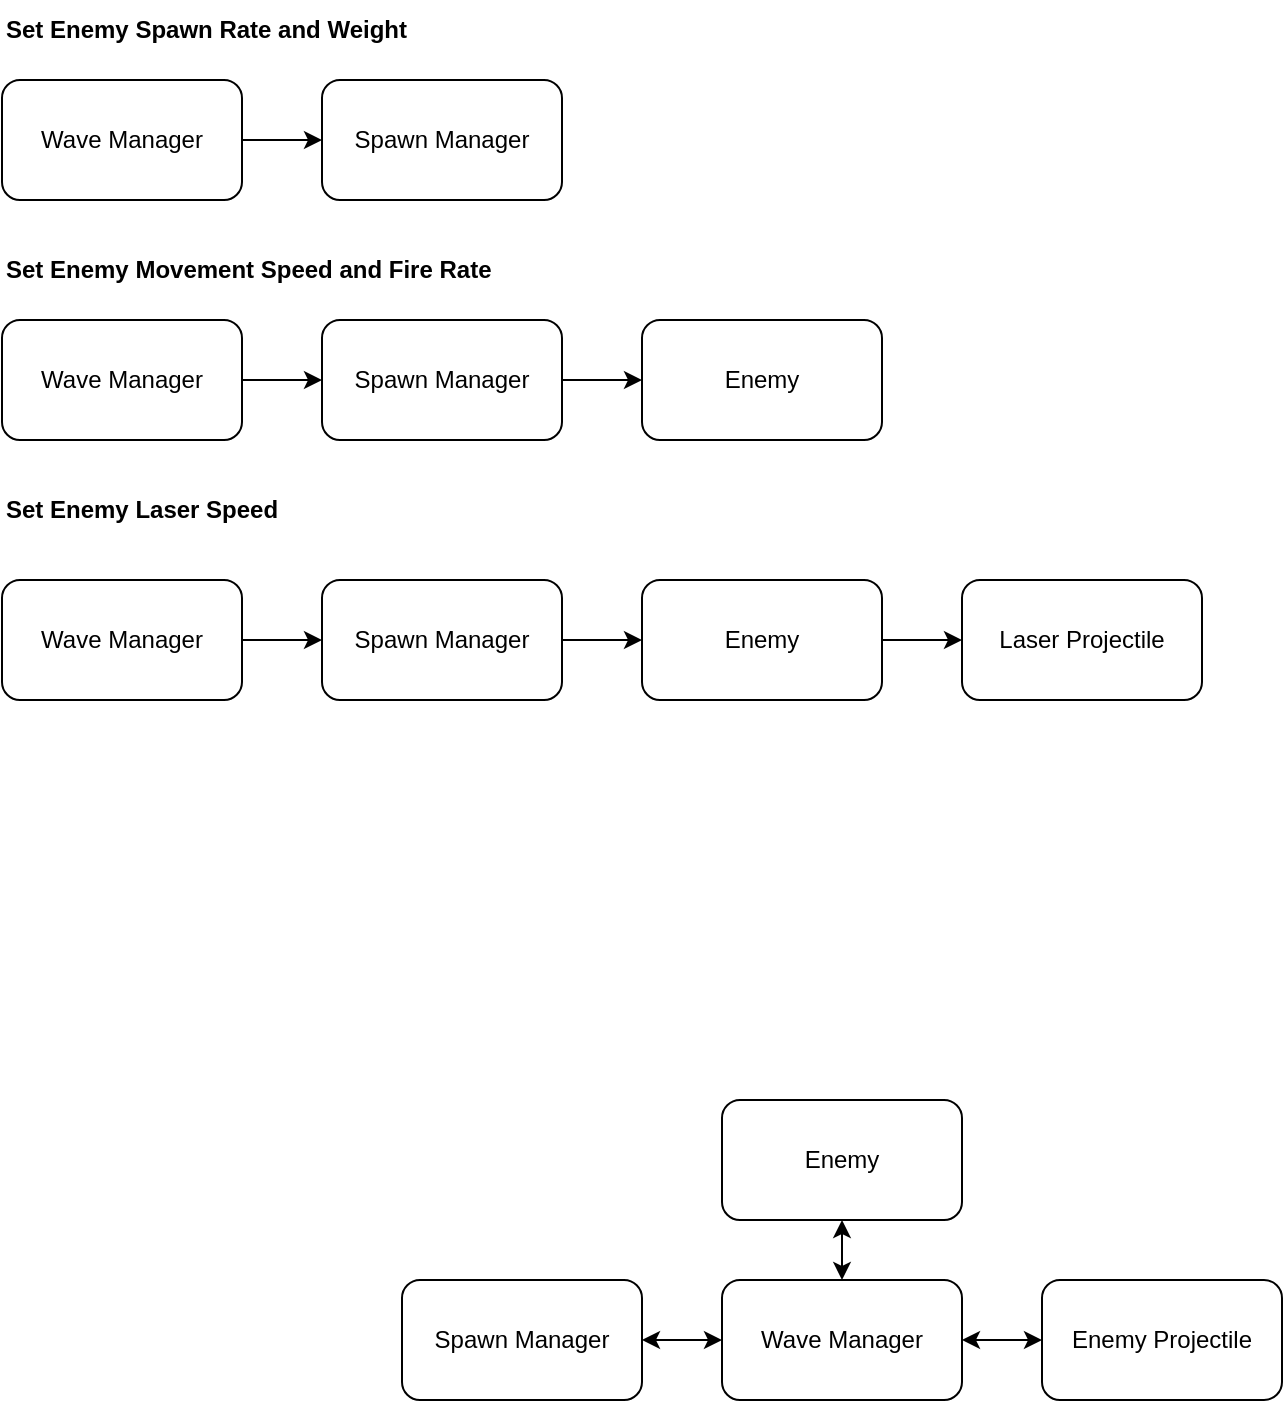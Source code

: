 <mxfile version="20.8.10" type="device"><diagram name="Page-1" id="_6JeoqE7WKBibV3WvVqc"><mxGraphModel dx="1229" dy="824" grid="1" gridSize="10" guides="1" tooltips="1" connect="1" arrows="1" fold="1" page="1" pageScale="1" pageWidth="850" pageHeight="1100" math="0" shadow="0"><root><mxCell id="0"/><mxCell id="1" parent="0"/><mxCell id="i9QoSXGb_2dlvUZbaWWI-8" style="edgeStyle=orthogonalEdgeStyle;rounded=0;orthogonalLoop=1;jettySize=auto;html=1;exitX=1;exitY=0.5;exitDx=0;exitDy=0;entryX=0;entryY=0.5;entryDx=0;entryDy=0;" edge="1" parent="1" source="i9QoSXGb_2dlvUZbaWWI-1" target="i9QoSXGb_2dlvUZbaWWI-2"><mxGeometry relative="1" as="geometry"/></mxCell><mxCell id="i9QoSXGb_2dlvUZbaWWI-1" value="Wave Manager" style="rounded=1;whiteSpace=wrap;html=1;" vertex="1" parent="1"><mxGeometry x="40" y="320" width="120" height="60" as="geometry"/></mxCell><mxCell id="i9QoSXGb_2dlvUZbaWWI-9" style="edgeStyle=orthogonalEdgeStyle;rounded=0;orthogonalLoop=1;jettySize=auto;html=1;exitX=1;exitY=0.5;exitDx=0;exitDy=0;entryX=0;entryY=0.5;entryDx=0;entryDy=0;" edge="1" parent="1" source="i9QoSXGb_2dlvUZbaWWI-2" target="i9QoSXGb_2dlvUZbaWWI-3"><mxGeometry relative="1" as="geometry"/></mxCell><mxCell id="i9QoSXGb_2dlvUZbaWWI-2" value="Spawn Manager" style="rounded=1;whiteSpace=wrap;html=1;" vertex="1" parent="1"><mxGeometry x="200" y="320" width="120" height="60" as="geometry"/></mxCell><mxCell id="i9QoSXGb_2dlvUZbaWWI-3" value="Enemy" style="rounded=1;whiteSpace=wrap;html=1;" vertex="1" parent="1"><mxGeometry x="360" y="320" width="120" height="60" as="geometry"/></mxCell><mxCell id="i9QoSXGb_2dlvUZbaWWI-10" style="edgeStyle=orthogonalEdgeStyle;rounded=0;orthogonalLoop=1;jettySize=auto;html=1;exitX=1;exitY=0.5;exitDx=0;exitDy=0;entryX=0;entryY=0.5;entryDx=0;entryDy=0;" edge="1" parent="1" source="i9QoSXGb_2dlvUZbaWWI-4" target="i9QoSXGb_2dlvUZbaWWI-5"><mxGeometry relative="1" as="geometry"/></mxCell><mxCell id="i9QoSXGb_2dlvUZbaWWI-4" value="Wave Manager" style="rounded=1;whiteSpace=wrap;html=1;" vertex="1" parent="1"><mxGeometry x="40" y="450" width="120" height="60" as="geometry"/></mxCell><mxCell id="i9QoSXGb_2dlvUZbaWWI-11" style="edgeStyle=orthogonalEdgeStyle;rounded=0;orthogonalLoop=1;jettySize=auto;html=1;exitX=1;exitY=0.5;exitDx=0;exitDy=0;entryX=0;entryY=0.5;entryDx=0;entryDy=0;" edge="1" parent="1" source="i9QoSXGb_2dlvUZbaWWI-5" target="i9QoSXGb_2dlvUZbaWWI-6"><mxGeometry relative="1" as="geometry"/></mxCell><mxCell id="i9QoSXGb_2dlvUZbaWWI-5" value="Spawn Manager" style="rounded=1;whiteSpace=wrap;html=1;" vertex="1" parent="1"><mxGeometry x="200" y="450" width="120" height="60" as="geometry"/></mxCell><mxCell id="i9QoSXGb_2dlvUZbaWWI-12" style="edgeStyle=orthogonalEdgeStyle;rounded=0;orthogonalLoop=1;jettySize=auto;html=1;exitX=1;exitY=0.5;exitDx=0;exitDy=0;entryX=0;entryY=0.5;entryDx=0;entryDy=0;" edge="1" parent="1" source="i9QoSXGb_2dlvUZbaWWI-6" target="i9QoSXGb_2dlvUZbaWWI-7"><mxGeometry relative="1" as="geometry"/></mxCell><mxCell id="i9QoSXGb_2dlvUZbaWWI-6" value="Enemy" style="rounded=1;whiteSpace=wrap;html=1;" vertex="1" parent="1"><mxGeometry x="360" y="450" width="120" height="60" as="geometry"/></mxCell><mxCell id="i9QoSXGb_2dlvUZbaWWI-7" value="Laser Projectile" style="rounded=1;whiteSpace=wrap;html=1;" vertex="1" parent="1"><mxGeometry x="520" y="450" width="120" height="60" as="geometry"/></mxCell><mxCell id="i9QoSXGb_2dlvUZbaWWI-13" value="Set Enemy Spawn Rate and Weight" style="text;html=1;strokeColor=none;fillColor=none;align=left;verticalAlign=middle;whiteSpace=wrap;rounded=0;fontStyle=1" vertex="1" parent="1"><mxGeometry x="40" y="160" width="210" height="30" as="geometry"/></mxCell><mxCell id="i9QoSXGb_2dlvUZbaWWI-14" style="edgeStyle=orthogonalEdgeStyle;rounded=0;orthogonalLoop=1;jettySize=auto;html=1;exitX=1;exitY=0.5;exitDx=0;exitDy=0;entryX=0;entryY=0.5;entryDx=0;entryDy=0;" edge="1" parent="1" source="i9QoSXGb_2dlvUZbaWWI-15" target="i9QoSXGb_2dlvUZbaWWI-17"><mxGeometry relative="1" as="geometry"/></mxCell><mxCell id="i9QoSXGb_2dlvUZbaWWI-15" value="Wave Manager" style="rounded=1;whiteSpace=wrap;html=1;" vertex="1" parent="1"><mxGeometry x="40" y="200" width="120" height="60" as="geometry"/></mxCell><mxCell id="i9QoSXGb_2dlvUZbaWWI-17" value="Spawn Manager" style="rounded=1;whiteSpace=wrap;html=1;" vertex="1" parent="1"><mxGeometry x="200" y="200" width="120" height="60" as="geometry"/></mxCell><mxCell id="i9QoSXGb_2dlvUZbaWWI-19" value="Set Enemy Movement Speed and Fire Rate" style="text;html=1;strokeColor=none;fillColor=none;align=left;verticalAlign=middle;whiteSpace=wrap;rounded=0;fontStyle=1" vertex="1" parent="1"><mxGeometry x="40" y="280" width="260" height="30" as="geometry"/></mxCell><mxCell id="i9QoSXGb_2dlvUZbaWWI-20" value="Set Enemy Laser Speed" style="text;html=1;strokeColor=none;fillColor=none;align=left;verticalAlign=middle;whiteSpace=wrap;rounded=0;fontStyle=1" vertex="1" parent="1"><mxGeometry x="40" y="400" width="600" height="30" as="geometry"/></mxCell><mxCell id="i9QoSXGb_2dlvUZbaWWI-21" value="Wave Manager" style="rounded=1;whiteSpace=wrap;html=1;" vertex="1" parent="1"><mxGeometry x="400" y="800" width="120" height="60" as="geometry"/></mxCell><mxCell id="i9QoSXGb_2dlvUZbaWWI-22" value="Spawn Manager" style="rounded=1;whiteSpace=wrap;html=1;" vertex="1" parent="1"><mxGeometry x="240" y="800" width="120" height="60" as="geometry"/></mxCell><mxCell id="i9QoSXGb_2dlvUZbaWWI-23" value="Enemy" style="rounded=1;whiteSpace=wrap;html=1;" vertex="1" parent="1"><mxGeometry x="400" y="710" width="120" height="60" as="geometry"/></mxCell><mxCell id="i9QoSXGb_2dlvUZbaWWI-24" value="Enemy Projectile" style="rounded=1;whiteSpace=wrap;html=1;" vertex="1" parent="1"><mxGeometry x="560" y="800" width="120" height="60" as="geometry"/></mxCell><mxCell id="i9QoSXGb_2dlvUZbaWWI-25" value="" style="endArrow=classic;startArrow=classic;html=1;rounded=0;exitX=1;exitY=0.5;exitDx=0;exitDy=0;entryX=0;entryY=0.5;entryDx=0;entryDy=0;" edge="1" parent="1" source="i9QoSXGb_2dlvUZbaWWI-22" target="i9QoSXGb_2dlvUZbaWWI-21"><mxGeometry width="50" height="50" relative="1" as="geometry"><mxPoint x="400" y="850" as="sourcePoint"/><mxPoint x="450" y="800" as="targetPoint"/></mxGeometry></mxCell><mxCell id="i9QoSXGb_2dlvUZbaWWI-26" value="" style="endArrow=classic;startArrow=classic;html=1;rounded=0;entryX=0.5;entryY=1;entryDx=0;entryDy=0;" edge="1" parent="1" source="i9QoSXGb_2dlvUZbaWWI-21" target="i9QoSXGb_2dlvUZbaWWI-23"><mxGeometry width="50" height="50" relative="1" as="geometry"><mxPoint x="400" y="850" as="sourcePoint"/><mxPoint x="450" y="800" as="targetPoint"/></mxGeometry></mxCell><mxCell id="i9QoSXGb_2dlvUZbaWWI-27" value="" style="endArrow=classic;startArrow=classic;html=1;rounded=0;entryX=0;entryY=0.5;entryDx=0;entryDy=0;" edge="1" parent="1" target="i9QoSXGb_2dlvUZbaWWI-24"><mxGeometry width="50" height="50" relative="1" as="geometry"><mxPoint x="520" y="830" as="sourcePoint"/><mxPoint x="450" y="800" as="targetPoint"/></mxGeometry></mxCell></root></mxGraphModel></diagram></mxfile>